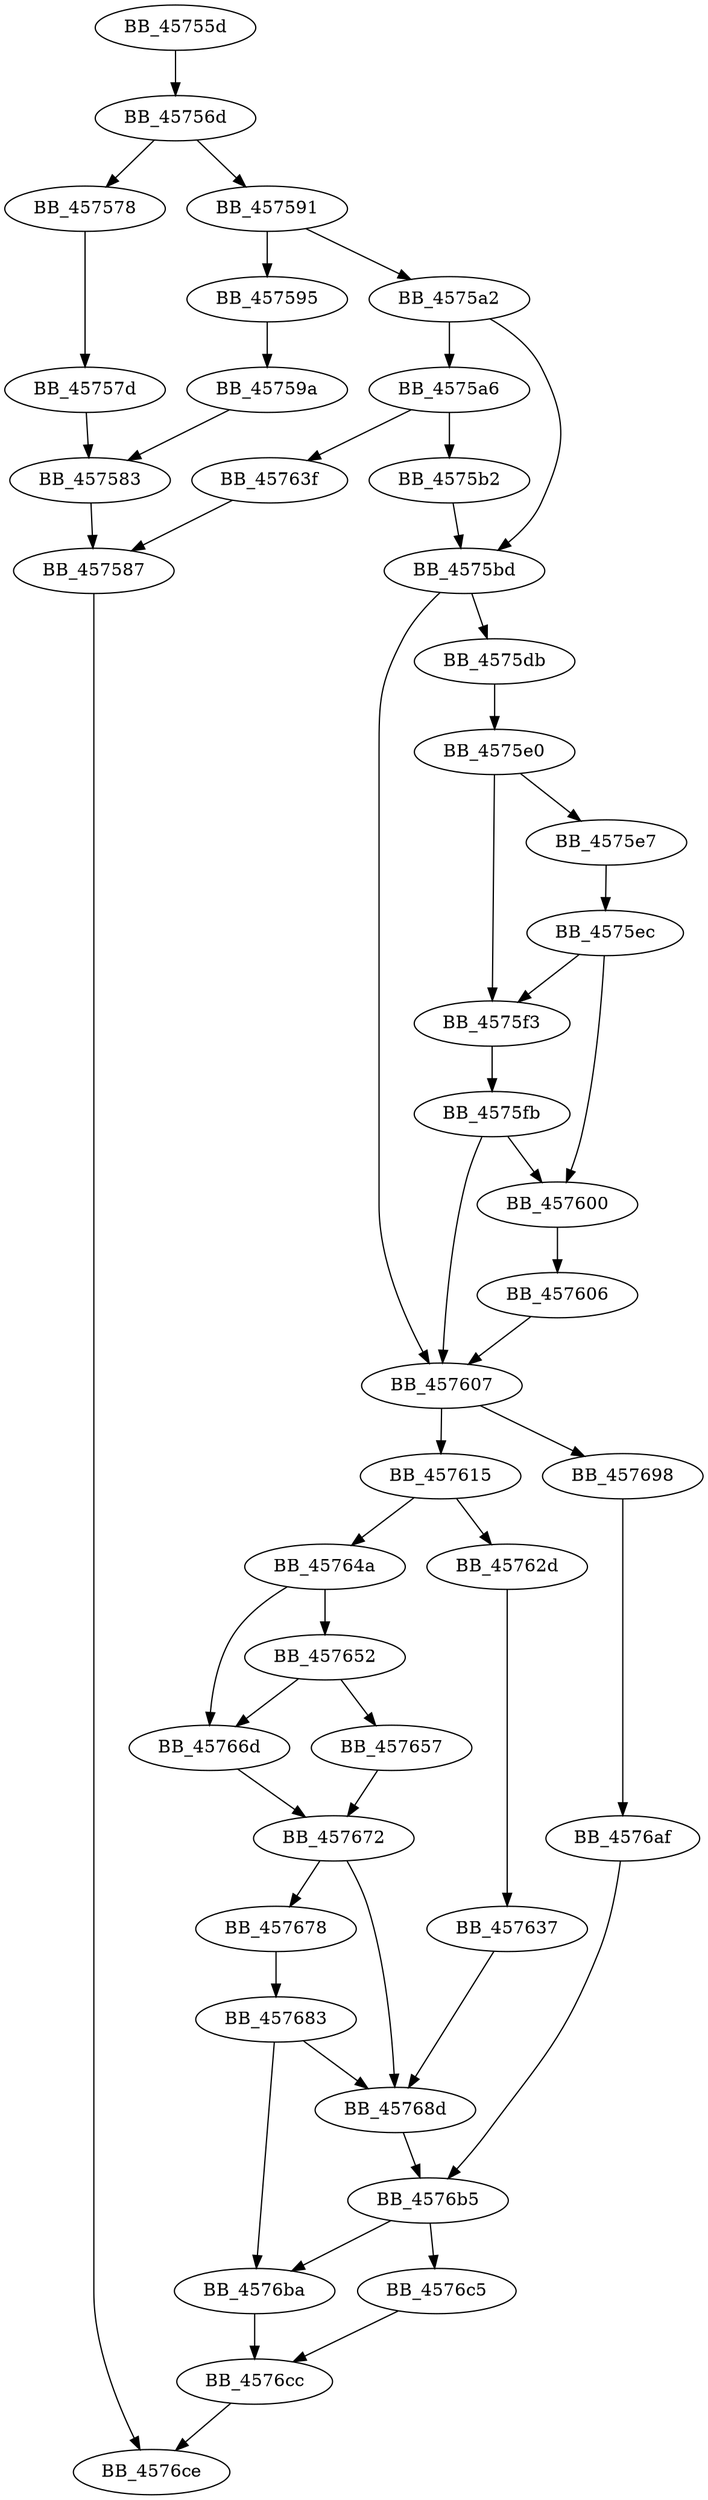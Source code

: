 DiGraph sub_45755D{
BB_45755d->BB_45756d
BB_45756d->BB_457578
BB_45756d->BB_457591
BB_457578->BB_45757d
BB_45757d->BB_457583
BB_457583->BB_457587
BB_457587->BB_4576ce
BB_457591->BB_457595
BB_457591->BB_4575a2
BB_457595->BB_45759a
BB_45759a->BB_457583
BB_4575a2->BB_4575a6
BB_4575a2->BB_4575bd
BB_4575a6->BB_4575b2
BB_4575a6->BB_45763f
BB_4575b2->BB_4575bd
BB_4575bd->BB_4575db
BB_4575bd->BB_457607
BB_4575db->BB_4575e0
BB_4575e0->BB_4575e7
BB_4575e0->BB_4575f3
BB_4575e7->BB_4575ec
BB_4575ec->BB_4575f3
BB_4575ec->BB_457600
BB_4575f3->BB_4575fb
BB_4575fb->BB_457600
BB_4575fb->BB_457607
BB_457600->BB_457606
BB_457606->BB_457607
BB_457607->BB_457615
BB_457607->BB_457698
BB_457615->BB_45762d
BB_457615->BB_45764a
BB_45762d->BB_457637
BB_457637->BB_45768d
BB_45763f->BB_457587
BB_45764a->BB_457652
BB_45764a->BB_45766d
BB_457652->BB_457657
BB_457652->BB_45766d
BB_457657->BB_457672
BB_45766d->BB_457672
BB_457672->BB_457678
BB_457672->BB_45768d
BB_457678->BB_457683
BB_457683->BB_45768d
BB_457683->BB_4576ba
BB_45768d->BB_4576b5
BB_457698->BB_4576af
BB_4576af->BB_4576b5
BB_4576b5->BB_4576ba
BB_4576b5->BB_4576c5
BB_4576ba->BB_4576cc
BB_4576c5->BB_4576cc
BB_4576cc->BB_4576ce
}

